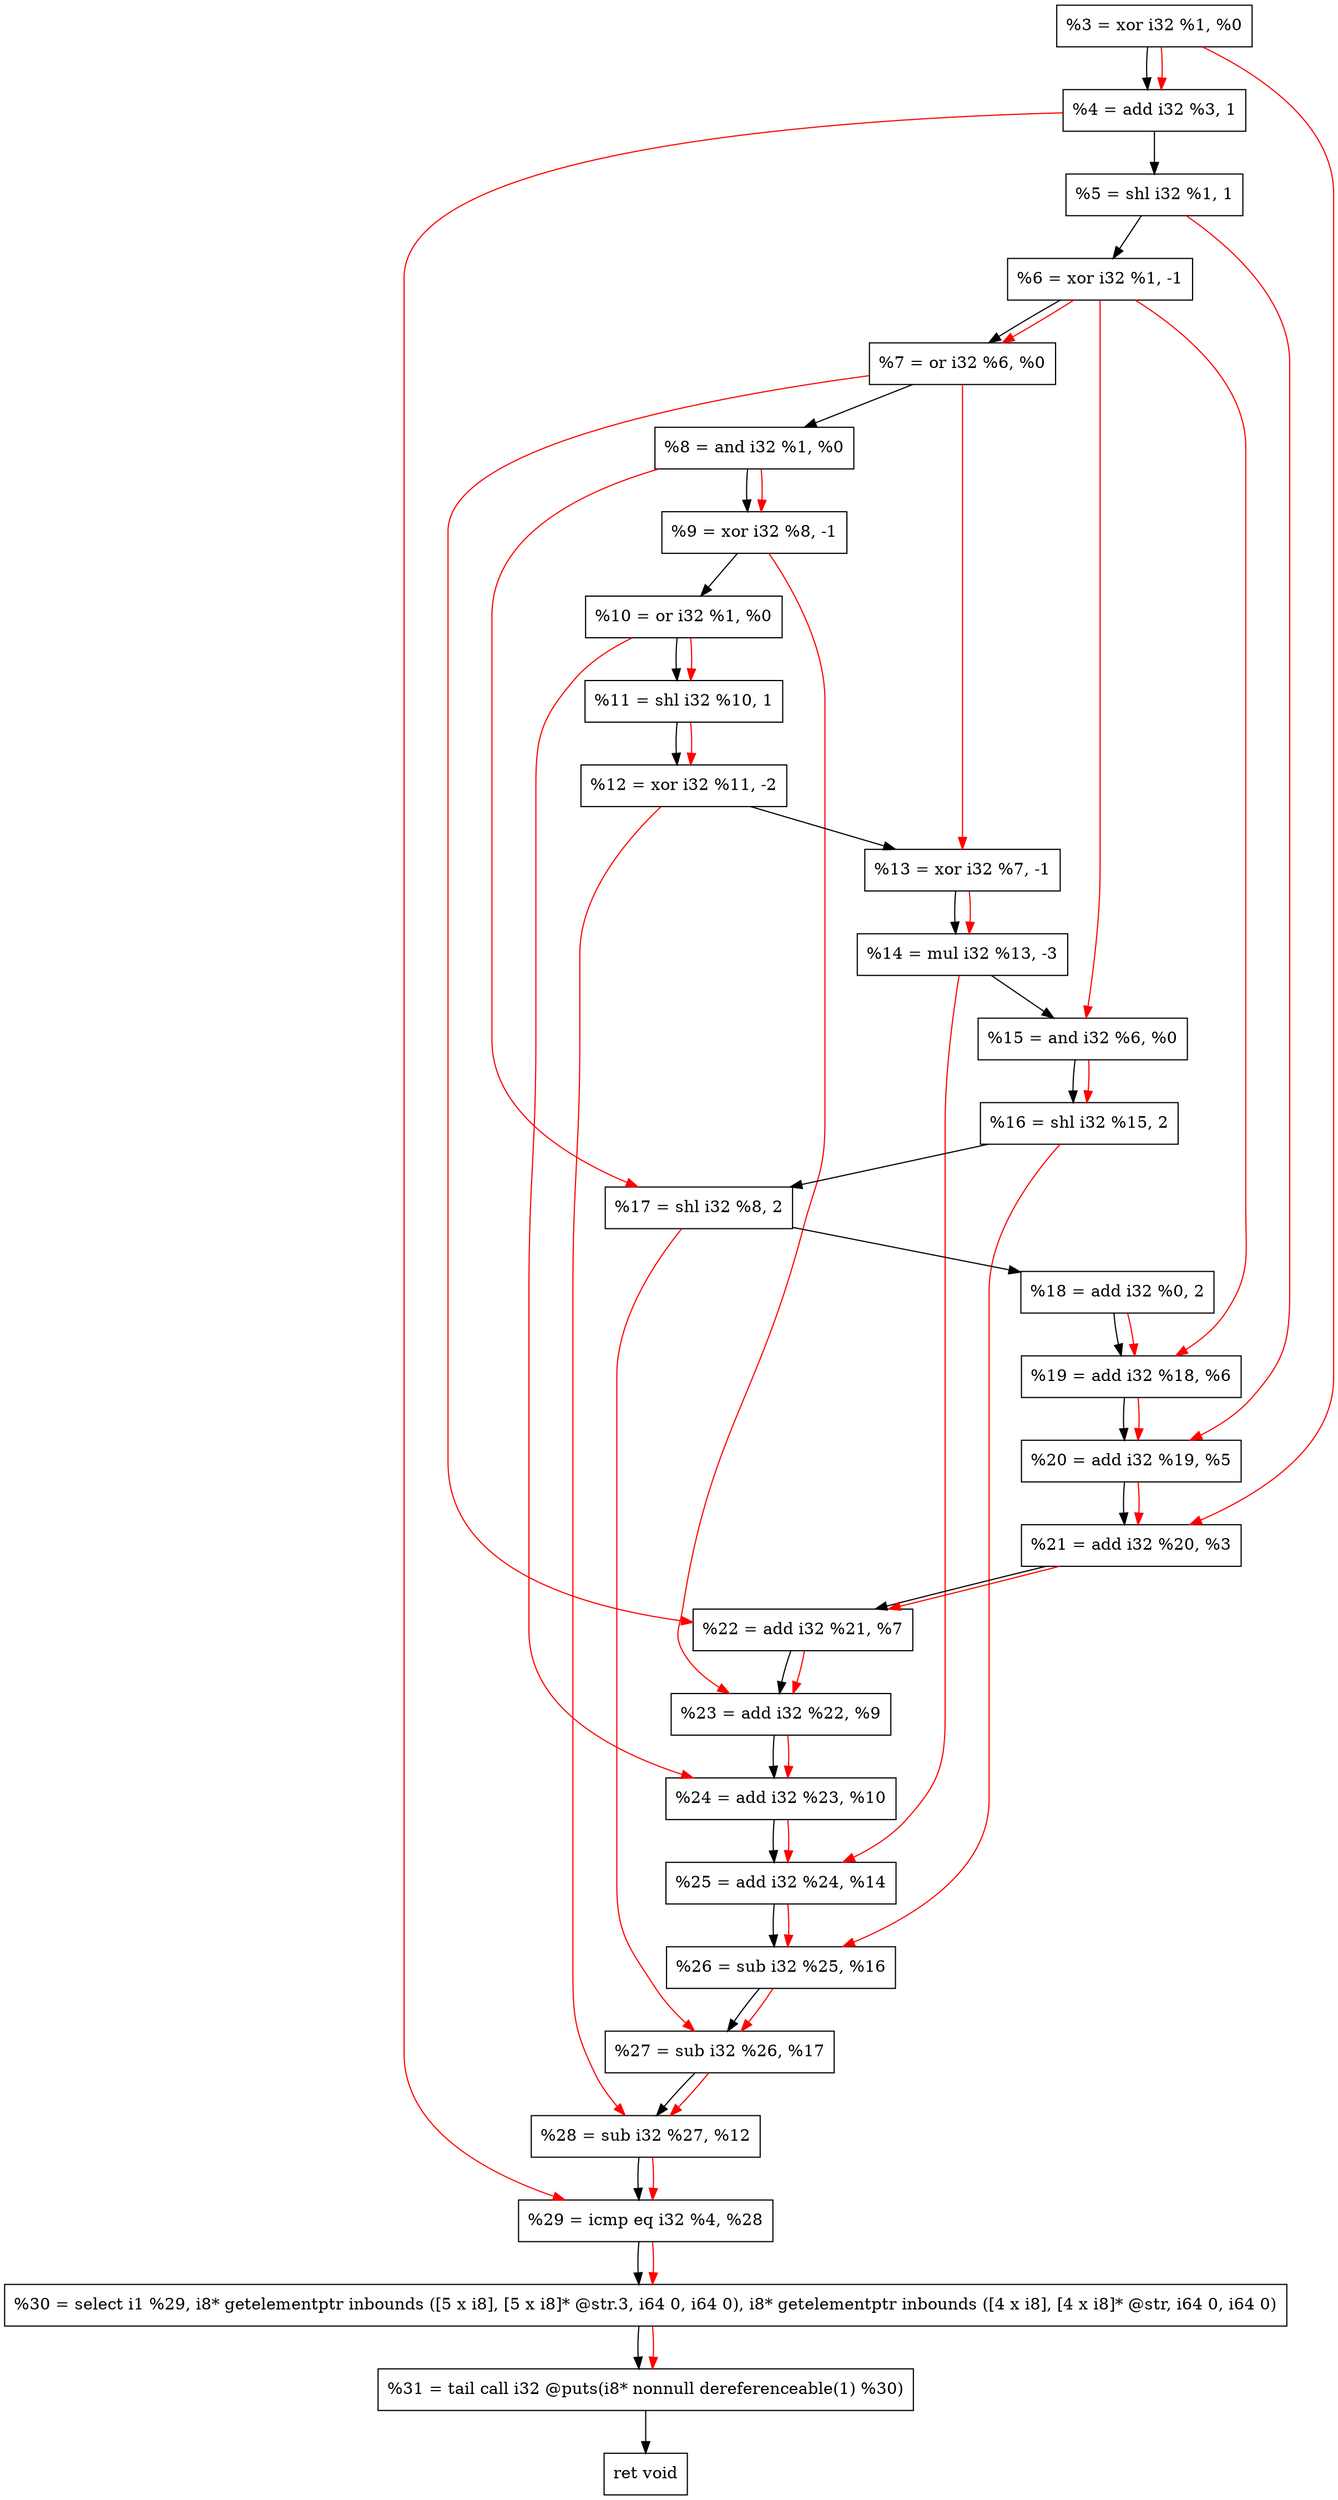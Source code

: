 digraph "DFG for'crackme' function" {
	Node0x59c5d0[shape=record, label="  %3 = xor i32 %1, %0"];
	Node0x59cc80[shape=record, label="  %4 = add i32 %3, 1"];
	Node0x59cd40[shape=record, label="  %5 = shl i32 %1, 1"];
	Node0x59cdb0[shape=record, label="  %6 = xor i32 %1, -1"];
	Node0x59ce20[shape=record, label="  %7 = or i32 %6, %0"];
	Node0x59ce90[shape=record, label="  %8 = and i32 %1, %0"];
	Node0x59cf00[shape=record, label="  %9 = xor i32 %8, -1"];
	Node0x59cf70[shape=record, label="  %10 = or i32 %1, %0"];
	Node0x59cfe0[shape=record, label="  %11 = shl i32 %10, 1"];
	Node0x59d080[shape=record, label="  %12 = xor i32 %11, -2"];
	Node0x59d0f0[shape=record, label="  %13 = xor i32 %7, -1"];
	Node0x59d190[shape=record, label="  %14 = mul i32 %13, -3"];
	Node0x59d200[shape=record, label="  %15 = and i32 %6, %0"];
	Node0x59d2a0[shape=record, label="  %16 = shl i32 %15, 2"];
	Node0x59d310[shape=record, label="  %17 = shl i32 %8, 2"];
	Node0x59d380[shape=record, label="  %18 = add i32 %0, 2"];
	Node0x59d3f0[shape=record, label="  %19 = add i32 %18, %6"];
	Node0x59d460[shape=record, label="  %20 = add i32 %19, %5"];
	Node0x59d4d0[shape=record, label="  %21 = add i32 %20, %3"];
	Node0x59d540[shape=record, label="  %22 = add i32 %21, %7"];
	Node0x59d5b0[shape=record, label="  %23 = add i32 %22, %9"];
	Node0x59d620[shape=record, label="  %24 = add i32 %23, %10"];
	Node0x59d690[shape=record, label="  %25 = add i32 %24, %14"];
	Node0x59d700[shape=record, label="  %26 = sub i32 %25, %16"];
	Node0x59d770[shape=record, label="  %27 = sub i32 %26, %17"];
	Node0x59d7e0[shape=record, label="  %28 = sub i32 %27, %12"];
	Node0x59d850[shape=record, label="  %29 = icmp eq i32 %4, %28"];
	Node0x53d268[shape=record, label="  %30 = select i1 %29, i8* getelementptr inbounds ([5 x i8], [5 x i8]* @str.3, i64 0, i64 0), i8* getelementptr inbounds ([4 x i8], [4 x i8]* @str, i64 0, i64 0)"];
	Node0x59dcf0[shape=record, label="  %31 = tail call i32 @puts(i8* nonnull dereferenceable(1) %30)"];
	Node0x59dd40[shape=record, label="  ret void"];
	Node0x59c5d0 -> Node0x59cc80;
	Node0x59cc80 -> Node0x59cd40;
	Node0x59cd40 -> Node0x59cdb0;
	Node0x59cdb0 -> Node0x59ce20;
	Node0x59ce20 -> Node0x59ce90;
	Node0x59ce90 -> Node0x59cf00;
	Node0x59cf00 -> Node0x59cf70;
	Node0x59cf70 -> Node0x59cfe0;
	Node0x59cfe0 -> Node0x59d080;
	Node0x59d080 -> Node0x59d0f0;
	Node0x59d0f0 -> Node0x59d190;
	Node0x59d190 -> Node0x59d200;
	Node0x59d200 -> Node0x59d2a0;
	Node0x59d2a0 -> Node0x59d310;
	Node0x59d310 -> Node0x59d380;
	Node0x59d380 -> Node0x59d3f0;
	Node0x59d3f0 -> Node0x59d460;
	Node0x59d460 -> Node0x59d4d0;
	Node0x59d4d0 -> Node0x59d540;
	Node0x59d540 -> Node0x59d5b0;
	Node0x59d5b0 -> Node0x59d620;
	Node0x59d620 -> Node0x59d690;
	Node0x59d690 -> Node0x59d700;
	Node0x59d700 -> Node0x59d770;
	Node0x59d770 -> Node0x59d7e0;
	Node0x59d7e0 -> Node0x59d850;
	Node0x59d850 -> Node0x53d268;
	Node0x53d268 -> Node0x59dcf0;
	Node0x59dcf0 -> Node0x59dd40;
edge [color=red]
	Node0x59c5d0 -> Node0x59cc80;
	Node0x59cdb0 -> Node0x59ce20;
	Node0x59ce90 -> Node0x59cf00;
	Node0x59cf70 -> Node0x59cfe0;
	Node0x59cfe0 -> Node0x59d080;
	Node0x59ce20 -> Node0x59d0f0;
	Node0x59d0f0 -> Node0x59d190;
	Node0x59cdb0 -> Node0x59d200;
	Node0x59d200 -> Node0x59d2a0;
	Node0x59ce90 -> Node0x59d310;
	Node0x59d380 -> Node0x59d3f0;
	Node0x59cdb0 -> Node0x59d3f0;
	Node0x59d3f0 -> Node0x59d460;
	Node0x59cd40 -> Node0x59d460;
	Node0x59d460 -> Node0x59d4d0;
	Node0x59c5d0 -> Node0x59d4d0;
	Node0x59d4d0 -> Node0x59d540;
	Node0x59ce20 -> Node0x59d540;
	Node0x59d540 -> Node0x59d5b0;
	Node0x59cf00 -> Node0x59d5b0;
	Node0x59d5b0 -> Node0x59d620;
	Node0x59cf70 -> Node0x59d620;
	Node0x59d620 -> Node0x59d690;
	Node0x59d190 -> Node0x59d690;
	Node0x59d690 -> Node0x59d700;
	Node0x59d2a0 -> Node0x59d700;
	Node0x59d700 -> Node0x59d770;
	Node0x59d310 -> Node0x59d770;
	Node0x59d770 -> Node0x59d7e0;
	Node0x59d080 -> Node0x59d7e0;
	Node0x59cc80 -> Node0x59d850;
	Node0x59d7e0 -> Node0x59d850;
	Node0x59d850 -> Node0x53d268;
	Node0x53d268 -> Node0x59dcf0;
}
